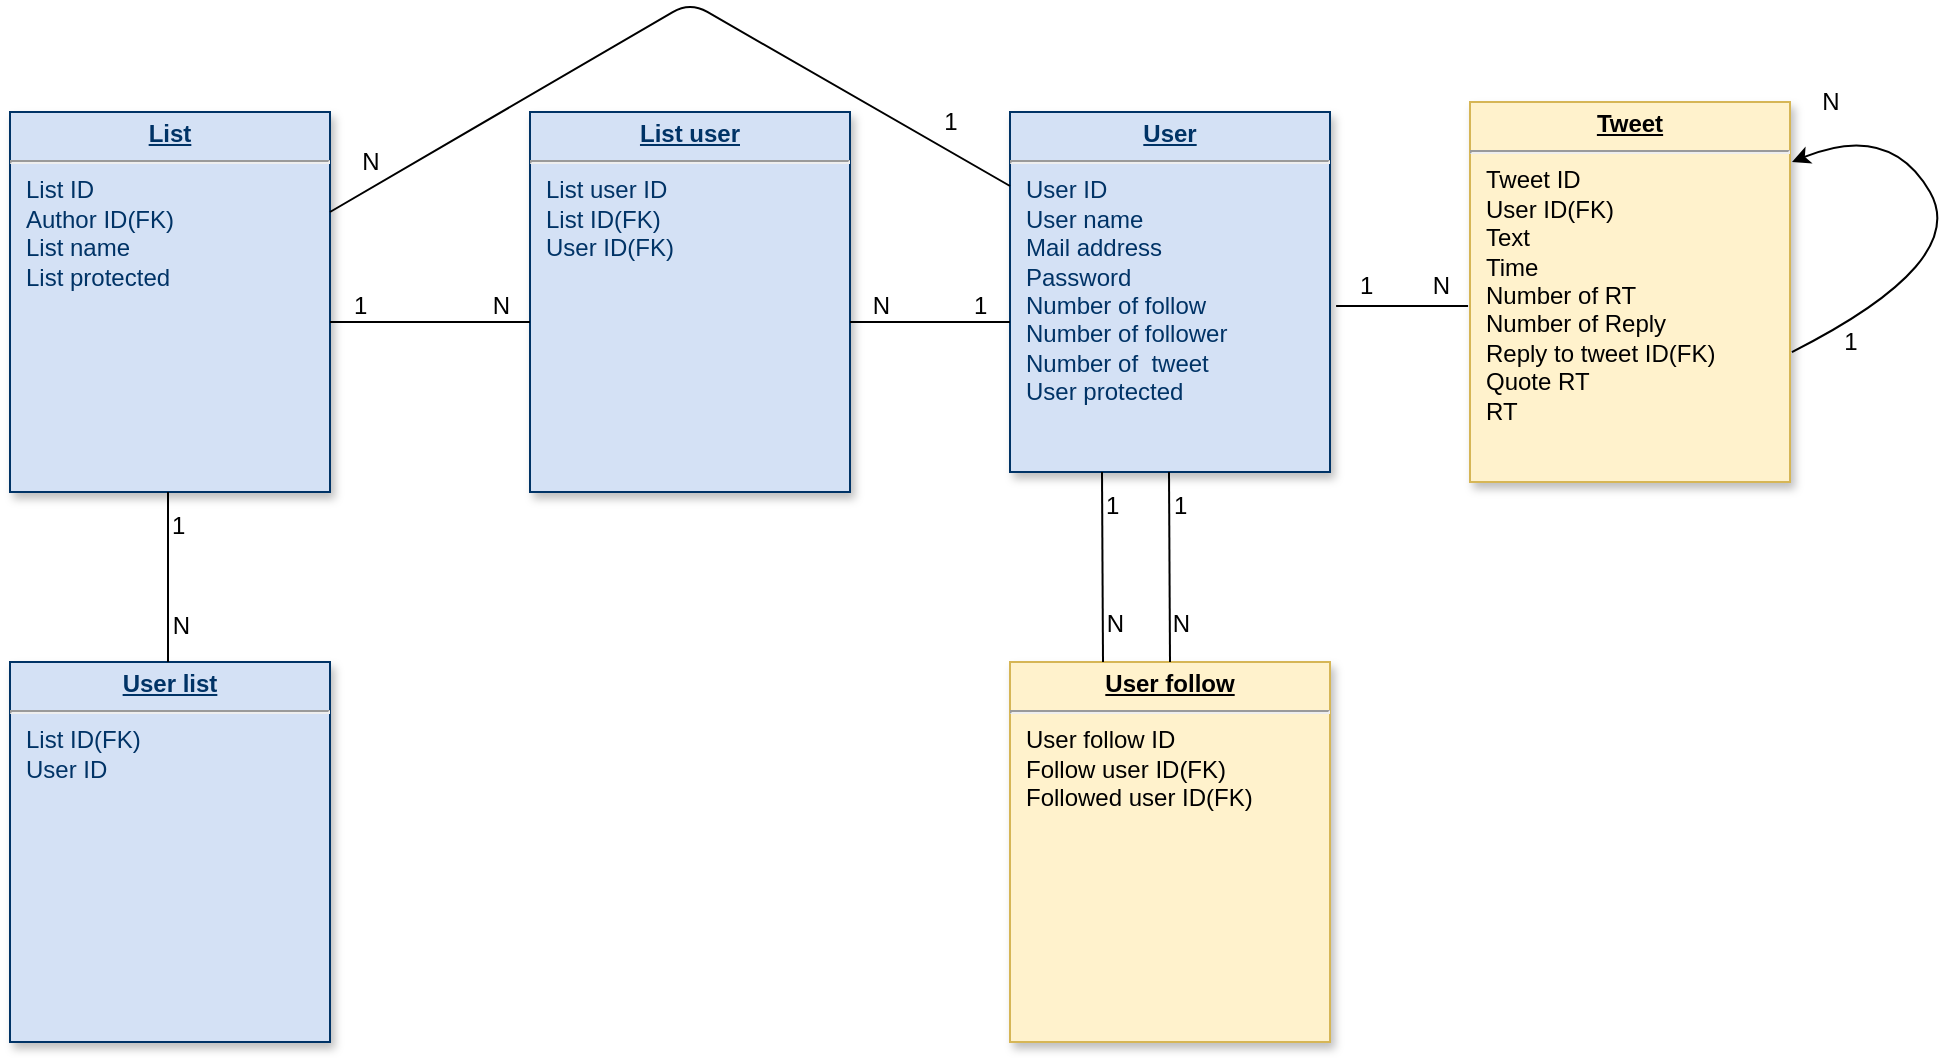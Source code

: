 <mxfile version="14.9.8" type="github">
  <diagram name="Page-1" id="efa7a0a1-bf9b-a30e-e6df-94a7791c09e9">
    <mxGraphModel dx="1217" dy="706" grid="1" gridSize="10" guides="1" tooltips="1" connect="1" arrows="1" fold="1" page="1" pageScale="1" pageWidth="826" pageHeight="1169" background="none" math="0" shadow="0">
      <root>
        <mxCell id="0" />
        <mxCell id="1" parent="0" />
        <mxCell id="22" value="&lt;p style=&quot;margin: 0px ; margin-top: 4px ; text-align: center ; text-decoration: underline&quot;&gt;&lt;strong&gt;User&lt;/strong&gt;&lt;/p&gt;&lt;hr&gt;&lt;p style=&quot;margin: 0px ; margin-left: 8px&quot;&gt;User ID&lt;/p&gt;&lt;p style=&quot;margin: 0px ; margin-left: 8px&quot;&gt;User name&lt;/p&gt;&lt;p style=&quot;margin: 0px ; margin-left: 8px&quot;&gt;Mail address&lt;/p&gt;&lt;p style=&quot;margin: 0px ; margin-left: 8px&quot;&gt;Password&lt;/p&gt;&lt;p style=&quot;margin: 0px ; margin-left: 8px&quot;&gt;Number of follow&lt;/p&gt;&lt;p style=&quot;margin: 0px ; margin-left: 8px&quot;&gt;Number of follower&lt;/p&gt;&lt;p style=&quot;margin: 0px ; margin-left: 8px&quot;&gt;Number of&amp;nbsp; tweet&lt;/p&gt;&lt;p style=&quot;margin: 0px ; margin-left: 8px&quot;&gt;User protected&lt;/p&gt;&lt;p style=&quot;margin: 0px ; margin-left: 8px&quot;&gt;&lt;br&gt;&lt;/p&gt;" style="verticalAlign=top;align=left;overflow=fill;fontSize=12;fontFamily=Helvetica;html=1;strokeColor=#003366;shadow=1;fillColor=#D4E1F5;fontColor=#003366" parent="1" vertex="1">
          <mxGeometry x="780.0" y="405" width="160.0" height="180" as="geometry" />
        </mxCell>
        <mxCell id="35" value="&lt;p style=&quot;margin: 0px ; margin-top: 4px ; text-align: center ; text-decoration: underline&quot;&gt;&lt;strong&gt;Tweet&lt;/strong&gt;&lt;/p&gt;&lt;hr&gt;&lt;p style=&quot;margin: 0px ; margin-left: 8px&quot;&gt;Tweet ID&lt;/p&gt;&lt;p style=&quot;margin: 0px ; margin-left: 8px&quot;&gt;User ID(FK)&lt;/p&gt;&lt;p style=&quot;margin: 0px ; margin-left: 8px&quot;&gt;Text&lt;/p&gt;&lt;p style=&quot;margin: 0px ; margin-left: 8px&quot;&gt;Time&lt;/p&gt;&lt;p style=&quot;margin: 0px ; margin-left: 8px&quot;&gt;Number of RT&lt;/p&gt;&lt;p style=&quot;margin: 0px ; margin-left: 8px&quot;&gt;Number of Reply&lt;/p&gt;&lt;p style=&quot;margin: 0px ; margin-left: 8px&quot;&gt;Reply to tweet ID(FK)&lt;/p&gt;&lt;p style=&quot;margin: 0px ; margin-left: 8px&quot;&gt;Quote RT&lt;/p&gt;&lt;p style=&quot;margin: 0px ; margin-left: 8px&quot;&gt;RT&lt;/p&gt;" style="verticalAlign=top;align=left;overflow=fill;fontSize=12;fontFamily=Helvetica;html=1;strokeColor=#d6b656;shadow=1;fillColor=#fff2cc;" parent="1" vertex="1">
          <mxGeometry x="1010" y="400.0" width="160" height="190" as="geometry" />
        </mxCell>
        <mxCell id="idiH4wlW72CsvhBbyRg6-114" value="&lt;p style=&quot;margin: 0px ; margin-top: 4px ; text-align: center ; text-decoration: underline&quot;&gt;&lt;b&gt;List user&lt;/b&gt;&lt;/p&gt;&lt;hr&gt;&lt;p style=&quot;margin: 0px ; margin-left: 8px&quot;&gt;List user ID&lt;/p&gt;&lt;p style=&quot;margin: 0px ; margin-left: 8px&quot;&gt;List ID(FK)&lt;/p&gt;&lt;p style=&quot;margin: 0px ; margin-left: 8px&quot;&gt;User ID(FK)&lt;/p&gt;" style="verticalAlign=top;align=left;overflow=fill;fontSize=12;fontFamily=Helvetica;html=1;strokeColor=#003366;shadow=1;fillColor=#D4E1F5;fontColor=#003366" parent="1" vertex="1">
          <mxGeometry x="540" y="405.0" width="160" height="190" as="geometry" />
        </mxCell>
        <mxCell id="idiH4wlW72CsvhBbyRg6-115" value="&lt;p style=&quot;margin: 0px ; margin-top: 4px ; text-align: center ; text-decoration: underline&quot;&gt;&lt;b&gt;User follow&lt;/b&gt;&lt;/p&gt;&lt;hr&gt;&lt;p style=&quot;margin: 0px ; margin-left: 8px&quot;&gt;User follow ID&lt;/p&gt;&lt;p style=&quot;margin: 0px ; margin-left: 8px&quot;&gt;Follow user ID(FK)&lt;/p&gt;&lt;p style=&quot;margin: 0px ; margin-left: 8px&quot;&gt;Followed user ID(FK)&lt;/p&gt;" style="verticalAlign=top;align=left;overflow=fill;fontSize=12;fontFamily=Helvetica;html=1;strokeColor=#d6b656;shadow=1;fillColor=#fff2cc;" parent="1" vertex="1">
          <mxGeometry x="780" y="680.0" width="160" height="190" as="geometry" />
        </mxCell>
        <mxCell id="sGWv3QTeXQDRefNPMPc0-35" value="&lt;p style=&quot;margin: 0px ; margin-top: 4px ; text-align: center ; text-decoration: underline&quot;&gt;&lt;b&gt;User list&lt;/b&gt;&lt;/p&gt;&lt;hr&gt;&lt;p style=&quot;margin: 0px ; margin-left: 8px&quot;&gt;List ID(FK)&lt;/p&gt;&lt;p style=&quot;margin: 0px ; margin-left: 8px&quot;&gt;User ID&lt;/p&gt;" style="verticalAlign=top;align=left;overflow=fill;fontSize=12;fontFamily=Helvetica;html=1;strokeColor=#003366;shadow=1;fillColor=#D4E1F5;fontColor=#003366" parent="1" vertex="1">
          <mxGeometry x="280" y="680.0" width="160" height="190" as="geometry" />
        </mxCell>
        <mxCell id="sGWv3QTeXQDRefNPMPc0-36" value="&lt;p style=&quot;margin: 0px ; margin-top: 4px ; text-align: center ; text-decoration: underline&quot;&gt;&lt;b&gt;List&lt;/b&gt;&lt;/p&gt;&lt;hr&gt;&lt;p style=&quot;margin: 0px ; margin-left: 8px&quot;&gt;List ID&lt;/p&gt;&lt;p style=&quot;margin: 0px ; margin-left: 8px&quot;&gt;Author ID(FK)&lt;/p&gt;&lt;p style=&quot;margin: 0px ; margin-left: 8px&quot;&gt;List name&lt;/p&gt;&lt;p style=&quot;margin: 0px ; margin-left: 8px&quot;&gt;List protected&lt;/p&gt;" style="verticalAlign=top;align=left;overflow=fill;fontSize=12;fontFamily=Helvetica;html=1;strokeColor=#003366;shadow=1;fillColor=#D4E1F5;fontColor=#003366" parent="1" vertex="1">
          <mxGeometry x="280" y="405.0" width="160" height="190" as="geometry" />
        </mxCell>
        <mxCell id="XljJxlAQbCf_lidVucUC-39" value="" style="endArrow=none;html=1;rounded=0;" parent="1" edge="1">
          <mxGeometry relative="1" as="geometry">
            <mxPoint x="780" y="510" as="sourcePoint" />
            <mxPoint x="700" y="510" as="targetPoint" />
          </mxGeometry>
        </mxCell>
        <mxCell id="XljJxlAQbCf_lidVucUC-40" value="1" style="resizable=0;html=1;align=left;verticalAlign=bottom;" parent="XljJxlAQbCf_lidVucUC-39" connectable="0" vertex="1">
          <mxGeometry x="-1" relative="1" as="geometry">
            <mxPoint x="-20" as="offset" />
          </mxGeometry>
        </mxCell>
        <mxCell id="XljJxlAQbCf_lidVucUC-41" value="N" style="resizable=0;html=1;align=right;verticalAlign=bottom;" parent="XljJxlAQbCf_lidVucUC-39" connectable="0" vertex="1">
          <mxGeometry x="1" relative="1" as="geometry">
            <mxPoint x="20" as="offset" />
          </mxGeometry>
        </mxCell>
        <mxCell id="yHW1uECIAZR64WA1Z_VI-35" value="" style="endArrow=none;html=1;rounded=0;" parent="1" edge="1">
          <mxGeometry relative="1" as="geometry">
            <mxPoint x="440" y="510" as="sourcePoint" />
            <mxPoint x="540" y="510" as="targetPoint" />
          </mxGeometry>
        </mxCell>
        <mxCell id="yHW1uECIAZR64WA1Z_VI-36" value="1" style="resizable=0;html=1;align=left;verticalAlign=bottom;" parent="yHW1uECIAZR64WA1Z_VI-35" connectable="0" vertex="1">
          <mxGeometry x="-1" relative="1" as="geometry">
            <mxPoint x="10" as="offset" />
          </mxGeometry>
        </mxCell>
        <mxCell id="yHW1uECIAZR64WA1Z_VI-37" value="N" style="resizable=0;html=1;align=right;verticalAlign=bottom;" parent="yHW1uECIAZR64WA1Z_VI-35" connectable="0" vertex="1">
          <mxGeometry x="1" relative="1" as="geometry">
            <mxPoint x="-10" as="offset" />
          </mxGeometry>
        </mxCell>
        <mxCell id="yHW1uECIAZR64WA1Z_VI-38" value="" style="endArrow=none;html=1;rounded=0;exitX=0.5;exitY=1;exitDx=0;exitDy=0;" parent="1" edge="1">
          <mxGeometry relative="1" as="geometry">
            <mxPoint x="359" y="595" as="sourcePoint" />
            <mxPoint x="359" y="680" as="targetPoint" />
          </mxGeometry>
        </mxCell>
        <mxCell id="yHW1uECIAZR64WA1Z_VI-39" value="1" style="resizable=0;html=1;align=left;verticalAlign=bottom;" parent="yHW1uECIAZR64WA1Z_VI-38" connectable="0" vertex="1">
          <mxGeometry x="-1" relative="1" as="geometry">
            <mxPoint y="25" as="offset" />
          </mxGeometry>
        </mxCell>
        <mxCell id="yHW1uECIAZR64WA1Z_VI-40" value="N" style="resizable=0;html=1;align=right;verticalAlign=bottom;" parent="yHW1uECIAZR64WA1Z_VI-38" connectable="0" vertex="1">
          <mxGeometry x="1" relative="1" as="geometry">
            <mxPoint x="11" y="-10" as="offset" />
          </mxGeometry>
        </mxCell>
        <mxCell id="yHW1uECIAZR64WA1Z_VI-41" value="" style="endArrow=none;html=1;rounded=0;exitX=1.019;exitY=0.539;exitDx=0;exitDy=0;entryX=-0.006;entryY=0.537;entryDx=0;entryDy=0;exitPerimeter=0;entryPerimeter=0;" parent="1" source="22" target="35" edge="1">
          <mxGeometry relative="1" as="geometry">
            <mxPoint x="860" y="405" as="sourcePoint" />
            <mxPoint x="860" y="310" as="targetPoint" />
          </mxGeometry>
        </mxCell>
        <mxCell id="yHW1uECIAZR64WA1Z_VI-42" value="1" style="resizable=0;html=1;align=left;verticalAlign=bottom;" parent="yHW1uECIAZR64WA1Z_VI-41" connectable="0" vertex="1">
          <mxGeometry x="-1" relative="1" as="geometry">
            <mxPoint x="10" y="-2" as="offset" />
          </mxGeometry>
        </mxCell>
        <mxCell id="yHW1uECIAZR64WA1Z_VI-43" value="N" style="resizable=0;html=1;align=right;verticalAlign=bottom;" parent="yHW1uECIAZR64WA1Z_VI-41" connectable="0" vertex="1">
          <mxGeometry x="1" relative="1" as="geometry">
            <mxPoint x="-9" y="-2" as="offset" />
          </mxGeometry>
        </mxCell>
        <mxCell id="yHW1uECIAZR64WA1Z_VI-45" value="" style="endArrow=none;html=1;rounded=0;exitX=0.5;exitY=1;exitDx=0;exitDy=0;entryX=0.5;entryY=0;entryDx=0;entryDy=0;" parent="1" target="idiH4wlW72CsvhBbyRg6-115" edge="1">
          <mxGeometry relative="1" as="geometry">
            <mxPoint x="859.5" y="585" as="sourcePoint" />
            <mxPoint x="859.5" y="670" as="targetPoint" />
          </mxGeometry>
        </mxCell>
        <mxCell id="yHW1uECIAZR64WA1Z_VI-46" value="1" style="resizable=0;html=1;align=left;verticalAlign=bottom;" parent="yHW1uECIAZR64WA1Z_VI-45" connectable="0" vertex="1">
          <mxGeometry x="-1" relative="1" as="geometry">
            <mxPoint y="25" as="offset" />
          </mxGeometry>
        </mxCell>
        <mxCell id="yHW1uECIAZR64WA1Z_VI-47" value="N" style="resizable=0;html=1;align=right;verticalAlign=bottom;" parent="yHW1uECIAZR64WA1Z_VI-45" connectable="0" vertex="1">
          <mxGeometry x="1" relative="1" as="geometry">
            <mxPoint x="11" y="-10" as="offset" />
          </mxGeometry>
        </mxCell>
        <mxCell id="43o6hjCIuM9gNbi0gPKC-40" value="" style="curved=1;endArrow=classic;html=1;exitX=1.006;exitY=0.658;exitDx=0;exitDy=0;exitPerimeter=0;" parent="1" source="35" edge="1">
          <mxGeometry width="50" height="50" relative="1" as="geometry">
            <mxPoint x="1170" y="470" as="sourcePoint" />
            <mxPoint x="1171" y="430" as="targetPoint" />
            <Array as="points">
              <mxPoint x="1260" y="480" />
              <mxPoint x="1220" y="410" />
            </Array>
          </mxGeometry>
        </mxCell>
        <mxCell id="43o6hjCIuM9gNbi0gPKC-41" value="" style="endArrow=none;html=1;rounded=0;exitX=0.5;exitY=1;exitDx=0;exitDy=0;entryX=0.5;entryY=0;entryDx=0;entryDy=0;" parent="1" edge="1">
          <mxGeometry relative="1" as="geometry">
            <mxPoint x="826" y="585" as="sourcePoint" />
            <mxPoint x="826.5" y="680" as="targetPoint" />
          </mxGeometry>
        </mxCell>
        <mxCell id="43o6hjCIuM9gNbi0gPKC-42" value="1" style="resizable=0;html=1;align=left;verticalAlign=bottom;" parent="43o6hjCIuM9gNbi0gPKC-41" connectable="0" vertex="1">
          <mxGeometry x="-1" relative="1" as="geometry">
            <mxPoint y="25" as="offset" />
          </mxGeometry>
        </mxCell>
        <mxCell id="43o6hjCIuM9gNbi0gPKC-43" value="N" style="resizable=0;html=1;align=right;verticalAlign=bottom;" parent="43o6hjCIuM9gNbi0gPKC-41" connectable="0" vertex="1">
          <mxGeometry x="1" relative="1" as="geometry">
            <mxPoint x="11" y="-10" as="offset" />
          </mxGeometry>
        </mxCell>
        <mxCell id="43o6hjCIuM9gNbi0gPKC-47" value="N" style="text;html=1;align=center;verticalAlign=middle;resizable=0;points=[];autosize=1;strokeColor=none;" parent="1" vertex="1">
          <mxGeometry x="1180" y="390" width="20" height="20" as="geometry" />
        </mxCell>
        <mxCell id="43o6hjCIuM9gNbi0gPKC-48" value="1" style="text;html=1;align=center;verticalAlign=middle;resizable=0;points=[];autosize=1;strokeColor=none;" parent="1" vertex="1">
          <mxGeometry x="1190" y="510" width="20" height="20" as="geometry" />
        </mxCell>
        <mxCell id="43o6hjCIuM9gNbi0gPKC-50" value="" style="endArrow=none;html=1;" parent="1" edge="1">
          <mxGeometry width="50" height="50" relative="1" as="geometry">
            <mxPoint x="440" y="455" as="sourcePoint" />
            <mxPoint x="780" y="442" as="targetPoint" />
            <Array as="points">
              <mxPoint x="620" y="350" />
            </Array>
          </mxGeometry>
        </mxCell>
        <mxCell id="43o6hjCIuM9gNbi0gPKC-51" value="N" style="text;html=1;align=center;verticalAlign=middle;resizable=0;points=[];autosize=1;strokeColor=none;" parent="1" vertex="1">
          <mxGeometry x="450" y="420" width="20" height="20" as="geometry" />
        </mxCell>
        <mxCell id="43o6hjCIuM9gNbi0gPKC-52" value="1" style="text;html=1;align=center;verticalAlign=middle;resizable=0;points=[];autosize=1;strokeColor=none;" parent="1" vertex="1">
          <mxGeometry x="740" y="400" width="20" height="20" as="geometry" />
        </mxCell>
      </root>
    </mxGraphModel>
  </diagram>
</mxfile>

